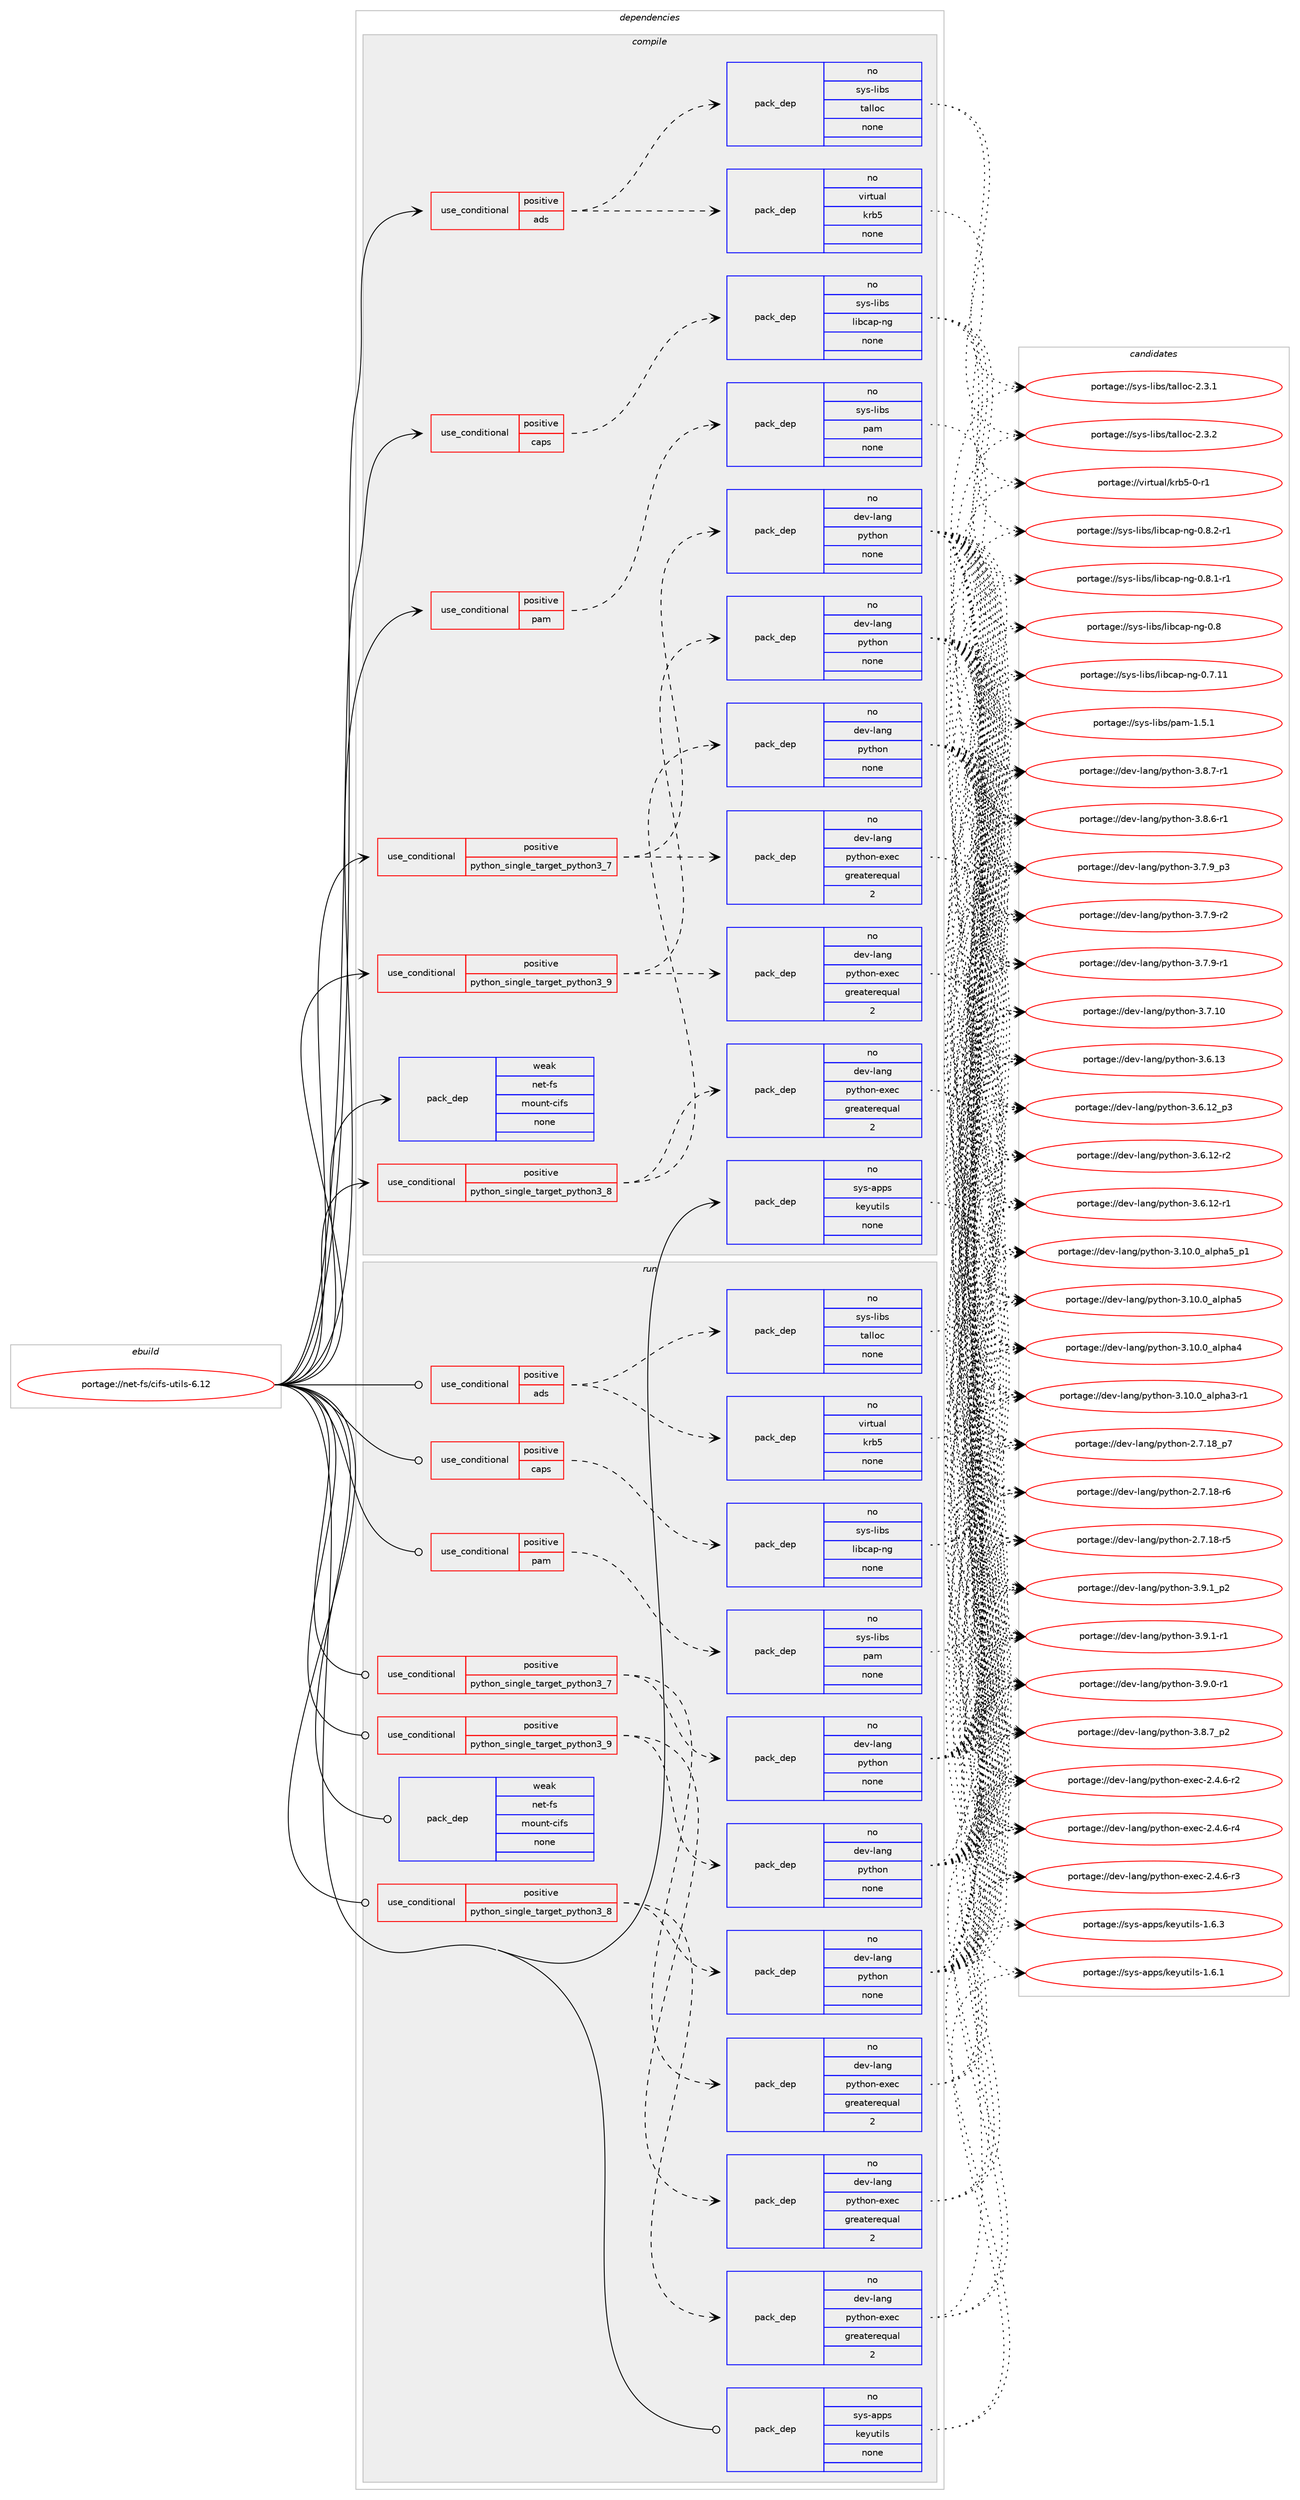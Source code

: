 digraph prolog {

# *************
# Graph options
# *************

newrank=true;
concentrate=true;
compound=true;
graph [rankdir=LR,fontname=Helvetica,fontsize=10,ranksep=1.5];#, ranksep=2.5, nodesep=0.2];
edge  [arrowhead=vee];
node  [fontname=Helvetica,fontsize=10];

# **********
# The ebuild
# **********

subgraph cluster_leftcol {
color=gray;
rank=same;
label=<<i>ebuild</i>>;
id [label="portage://net-fs/cifs-utils-6.12", color=red, width=4, href="../net-fs/cifs-utils-6.12.svg"];
}

# ****************
# The dependencies
# ****************

subgraph cluster_midcol {
color=gray;
label=<<i>dependencies</i>>;
subgraph cluster_compile {
fillcolor="#eeeeee";
style=filled;
label=<<i>compile</i>>;
subgraph cond4432 {
dependency15130 [label=<<TABLE BORDER="0" CELLBORDER="1" CELLSPACING="0" CELLPADDING="4"><TR><TD ROWSPAN="3" CELLPADDING="10">use_conditional</TD></TR><TR><TD>positive</TD></TR><TR><TD>ads</TD></TR></TABLE>>, shape=none, color=red];
subgraph pack10550 {
dependency15131 [label=<<TABLE BORDER="0" CELLBORDER="1" CELLSPACING="0" CELLPADDING="4" WIDTH="220"><TR><TD ROWSPAN="6" CELLPADDING="30">pack_dep</TD></TR><TR><TD WIDTH="110">no</TD></TR><TR><TD>sys-libs</TD></TR><TR><TD>talloc</TD></TR><TR><TD>none</TD></TR><TR><TD></TD></TR></TABLE>>, shape=none, color=blue];
}
dependency15130:e -> dependency15131:w [weight=20,style="dashed",arrowhead="vee"];
subgraph pack10551 {
dependency15132 [label=<<TABLE BORDER="0" CELLBORDER="1" CELLSPACING="0" CELLPADDING="4" WIDTH="220"><TR><TD ROWSPAN="6" CELLPADDING="30">pack_dep</TD></TR><TR><TD WIDTH="110">no</TD></TR><TR><TD>virtual</TD></TR><TR><TD>krb5</TD></TR><TR><TD>none</TD></TR><TR><TD></TD></TR></TABLE>>, shape=none, color=blue];
}
dependency15130:e -> dependency15132:w [weight=20,style="dashed",arrowhead="vee"];
}
id:e -> dependency15130:w [weight=20,style="solid",arrowhead="vee"];
subgraph cond4433 {
dependency15133 [label=<<TABLE BORDER="0" CELLBORDER="1" CELLSPACING="0" CELLPADDING="4"><TR><TD ROWSPAN="3" CELLPADDING="10">use_conditional</TD></TR><TR><TD>positive</TD></TR><TR><TD>caps</TD></TR></TABLE>>, shape=none, color=red];
subgraph pack10552 {
dependency15134 [label=<<TABLE BORDER="0" CELLBORDER="1" CELLSPACING="0" CELLPADDING="4" WIDTH="220"><TR><TD ROWSPAN="6" CELLPADDING="30">pack_dep</TD></TR><TR><TD WIDTH="110">no</TD></TR><TR><TD>sys-libs</TD></TR><TR><TD>libcap-ng</TD></TR><TR><TD>none</TD></TR><TR><TD></TD></TR></TABLE>>, shape=none, color=blue];
}
dependency15133:e -> dependency15134:w [weight=20,style="dashed",arrowhead="vee"];
}
id:e -> dependency15133:w [weight=20,style="solid",arrowhead="vee"];
subgraph cond4434 {
dependency15135 [label=<<TABLE BORDER="0" CELLBORDER="1" CELLSPACING="0" CELLPADDING="4"><TR><TD ROWSPAN="3" CELLPADDING="10">use_conditional</TD></TR><TR><TD>positive</TD></TR><TR><TD>pam</TD></TR></TABLE>>, shape=none, color=red];
subgraph pack10553 {
dependency15136 [label=<<TABLE BORDER="0" CELLBORDER="1" CELLSPACING="0" CELLPADDING="4" WIDTH="220"><TR><TD ROWSPAN="6" CELLPADDING="30">pack_dep</TD></TR><TR><TD WIDTH="110">no</TD></TR><TR><TD>sys-libs</TD></TR><TR><TD>pam</TD></TR><TR><TD>none</TD></TR><TR><TD></TD></TR></TABLE>>, shape=none, color=blue];
}
dependency15135:e -> dependency15136:w [weight=20,style="dashed",arrowhead="vee"];
}
id:e -> dependency15135:w [weight=20,style="solid",arrowhead="vee"];
subgraph cond4435 {
dependency15137 [label=<<TABLE BORDER="0" CELLBORDER="1" CELLSPACING="0" CELLPADDING="4"><TR><TD ROWSPAN="3" CELLPADDING="10">use_conditional</TD></TR><TR><TD>positive</TD></TR><TR><TD>python_single_target_python3_7</TD></TR></TABLE>>, shape=none, color=red];
subgraph pack10554 {
dependency15138 [label=<<TABLE BORDER="0" CELLBORDER="1" CELLSPACING="0" CELLPADDING="4" WIDTH="220"><TR><TD ROWSPAN="6" CELLPADDING="30">pack_dep</TD></TR><TR><TD WIDTH="110">no</TD></TR><TR><TD>dev-lang</TD></TR><TR><TD>python</TD></TR><TR><TD>none</TD></TR><TR><TD></TD></TR></TABLE>>, shape=none, color=blue];
}
dependency15137:e -> dependency15138:w [weight=20,style="dashed",arrowhead="vee"];
subgraph pack10555 {
dependency15139 [label=<<TABLE BORDER="0" CELLBORDER="1" CELLSPACING="0" CELLPADDING="4" WIDTH="220"><TR><TD ROWSPAN="6" CELLPADDING="30">pack_dep</TD></TR><TR><TD WIDTH="110">no</TD></TR><TR><TD>dev-lang</TD></TR><TR><TD>python-exec</TD></TR><TR><TD>greaterequal</TD></TR><TR><TD>2</TD></TR></TABLE>>, shape=none, color=blue];
}
dependency15137:e -> dependency15139:w [weight=20,style="dashed",arrowhead="vee"];
}
id:e -> dependency15137:w [weight=20,style="solid",arrowhead="vee"];
subgraph cond4436 {
dependency15140 [label=<<TABLE BORDER="0" CELLBORDER="1" CELLSPACING="0" CELLPADDING="4"><TR><TD ROWSPAN="3" CELLPADDING="10">use_conditional</TD></TR><TR><TD>positive</TD></TR><TR><TD>python_single_target_python3_8</TD></TR></TABLE>>, shape=none, color=red];
subgraph pack10556 {
dependency15141 [label=<<TABLE BORDER="0" CELLBORDER="1" CELLSPACING="0" CELLPADDING="4" WIDTH="220"><TR><TD ROWSPAN="6" CELLPADDING="30">pack_dep</TD></TR><TR><TD WIDTH="110">no</TD></TR><TR><TD>dev-lang</TD></TR><TR><TD>python</TD></TR><TR><TD>none</TD></TR><TR><TD></TD></TR></TABLE>>, shape=none, color=blue];
}
dependency15140:e -> dependency15141:w [weight=20,style="dashed",arrowhead="vee"];
subgraph pack10557 {
dependency15142 [label=<<TABLE BORDER="0" CELLBORDER="1" CELLSPACING="0" CELLPADDING="4" WIDTH="220"><TR><TD ROWSPAN="6" CELLPADDING="30">pack_dep</TD></TR><TR><TD WIDTH="110">no</TD></TR><TR><TD>dev-lang</TD></TR><TR><TD>python-exec</TD></TR><TR><TD>greaterequal</TD></TR><TR><TD>2</TD></TR></TABLE>>, shape=none, color=blue];
}
dependency15140:e -> dependency15142:w [weight=20,style="dashed",arrowhead="vee"];
}
id:e -> dependency15140:w [weight=20,style="solid",arrowhead="vee"];
subgraph cond4437 {
dependency15143 [label=<<TABLE BORDER="0" CELLBORDER="1" CELLSPACING="0" CELLPADDING="4"><TR><TD ROWSPAN="3" CELLPADDING="10">use_conditional</TD></TR><TR><TD>positive</TD></TR><TR><TD>python_single_target_python3_9</TD></TR></TABLE>>, shape=none, color=red];
subgraph pack10558 {
dependency15144 [label=<<TABLE BORDER="0" CELLBORDER="1" CELLSPACING="0" CELLPADDING="4" WIDTH="220"><TR><TD ROWSPAN="6" CELLPADDING="30">pack_dep</TD></TR><TR><TD WIDTH="110">no</TD></TR><TR><TD>dev-lang</TD></TR><TR><TD>python</TD></TR><TR><TD>none</TD></TR><TR><TD></TD></TR></TABLE>>, shape=none, color=blue];
}
dependency15143:e -> dependency15144:w [weight=20,style="dashed",arrowhead="vee"];
subgraph pack10559 {
dependency15145 [label=<<TABLE BORDER="0" CELLBORDER="1" CELLSPACING="0" CELLPADDING="4" WIDTH="220"><TR><TD ROWSPAN="6" CELLPADDING="30">pack_dep</TD></TR><TR><TD WIDTH="110">no</TD></TR><TR><TD>dev-lang</TD></TR><TR><TD>python-exec</TD></TR><TR><TD>greaterequal</TD></TR><TR><TD>2</TD></TR></TABLE>>, shape=none, color=blue];
}
dependency15143:e -> dependency15145:w [weight=20,style="dashed",arrowhead="vee"];
}
id:e -> dependency15143:w [weight=20,style="solid",arrowhead="vee"];
subgraph pack10560 {
dependency15146 [label=<<TABLE BORDER="0" CELLBORDER="1" CELLSPACING="0" CELLPADDING="4" WIDTH="220"><TR><TD ROWSPAN="6" CELLPADDING="30">pack_dep</TD></TR><TR><TD WIDTH="110">no</TD></TR><TR><TD>sys-apps</TD></TR><TR><TD>keyutils</TD></TR><TR><TD>none</TD></TR><TR><TD></TD></TR></TABLE>>, shape=none, color=blue];
}
id:e -> dependency15146:w [weight=20,style="solid",arrowhead="vee"];
subgraph pack10561 {
dependency15147 [label=<<TABLE BORDER="0" CELLBORDER="1" CELLSPACING="0" CELLPADDING="4" WIDTH="220"><TR><TD ROWSPAN="6" CELLPADDING="30">pack_dep</TD></TR><TR><TD WIDTH="110">weak</TD></TR><TR><TD>net-fs</TD></TR><TR><TD>mount-cifs</TD></TR><TR><TD>none</TD></TR><TR><TD></TD></TR></TABLE>>, shape=none, color=blue];
}
id:e -> dependency15147:w [weight=20,style="solid",arrowhead="vee"];
}
subgraph cluster_compileandrun {
fillcolor="#eeeeee";
style=filled;
label=<<i>compile and run</i>>;
}
subgraph cluster_run {
fillcolor="#eeeeee";
style=filled;
label=<<i>run</i>>;
subgraph cond4438 {
dependency15148 [label=<<TABLE BORDER="0" CELLBORDER="1" CELLSPACING="0" CELLPADDING="4"><TR><TD ROWSPAN="3" CELLPADDING="10">use_conditional</TD></TR><TR><TD>positive</TD></TR><TR><TD>ads</TD></TR></TABLE>>, shape=none, color=red];
subgraph pack10562 {
dependency15149 [label=<<TABLE BORDER="0" CELLBORDER="1" CELLSPACING="0" CELLPADDING="4" WIDTH="220"><TR><TD ROWSPAN="6" CELLPADDING="30">pack_dep</TD></TR><TR><TD WIDTH="110">no</TD></TR><TR><TD>sys-libs</TD></TR><TR><TD>talloc</TD></TR><TR><TD>none</TD></TR><TR><TD></TD></TR></TABLE>>, shape=none, color=blue];
}
dependency15148:e -> dependency15149:w [weight=20,style="dashed",arrowhead="vee"];
subgraph pack10563 {
dependency15150 [label=<<TABLE BORDER="0" CELLBORDER="1" CELLSPACING="0" CELLPADDING="4" WIDTH="220"><TR><TD ROWSPAN="6" CELLPADDING="30">pack_dep</TD></TR><TR><TD WIDTH="110">no</TD></TR><TR><TD>virtual</TD></TR><TR><TD>krb5</TD></TR><TR><TD>none</TD></TR><TR><TD></TD></TR></TABLE>>, shape=none, color=blue];
}
dependency15148:e -> dependency15150:w [weight=20,style="dashed",arrowhead="vee"];
}
id:e -> dependency15148:w [weight=20,style="solid",arrowhead="odot"];
subgraph cond4439 {
dependency15151 [label=<<TABLE BORDER="0" CELLBORDER="1" CELLSPACING="0" CELLPADDING="4"><TR><TD ROWSPAN="3" CELLPADDING="10">use_conditional</TD></TR><TR><TD>positive</TD></TR><TR><TD>caps</TD></TR></TABLE>>, shape=none, color=red];
subgraph pack10564 {
dependency15152 [label=<<TABLE BORDER="0" CELLBORDER="1" CELLSPACING="0" CELLPADDING="4" WIDTH="220"><TR><TD ROWSPAN="6" CELLPADDING="30">pack_dep</TD></TR><TR><TD WIDTH="110">no</TD></TR><TR><TD>sys-libs</TD></TR><TR><TD>libcap-ng</TD></TR><TR><TD>none</TD></TR><TR><TD></TD></TR></TABLE>>, shape=none, color=blue];
}
dependency15151:e -> dependency15152:w [weight=20,style="dashed",arrowhead="vee"];
}
id:e -> dependency15151:w [weight=20,style="solid",arrowhead="odot"];
subgraph cond4440 {
dependency15153 [label=<<TABLE BORDER="0" CELLBORDER="1" CELLSPACING="0" CELLPADDING="4"><TR><TD ROWSPAN="3" CELLPADDING="10">use_conditional</TD></TR><TR><TD>positive</TD></TR><TR><TD>pam</TD></TR></TABLE>>, shape=none, color=red];
subgraph pack10565 {
dependency15154 [label=<<TABLE BORDER="0" CELLBORDER="1" CELLSPACING="0" CELLPADDING="4" WIDTH="220"><TR><TD ROWSPAN="6" CELLPADDING="30">pack_dep</TD></TR><TR><TD WIDTH="110">no</TD></TR><TR><TD>sys-libs</TD></TR><TR><TD>pam</TD></TR><TR><TD>none</TD></TR><TR><TD></TD></TR></TABLE>>, shape=none, color=blue];
}
dependency15153:e -> dependency15154:w [weight=20,style="dashed",arrowhead="vee"];
}
id:e -> dependency15153:w [weight=20,style="solid",arrowhead="odot"];
subgraph cond4441 {
dependency15155 [label=<<TABLE BORDER="0" CELLBORDER="1" CELLSPACING="0" CELLPADDING="4"><TR><TD ROWSPAN="3" CELLPADDING="10">use_conditional</TD></TR><TR><TD>positive</TD></TR><TR><TD>python_single_target_python3_7</TD></TR></TABLE>>, shape=none, color=red];
subgraph pack10566 {
dependency15156 [label=<<TABLE BORDER="0" CELLBORDER="1" CELLSPACING="0" CELLPADDING="4" WIDTH="220"><TR><TD ROWSPAN="6" CELLPADDING="30">pack_dep</TD></TR><TR><TD WIDTH="110">no</TD></TR><TR><TD>dev-lang</TD></TR><TR><TD>python</TD></TR><TR><TD>none</TD></TR><TR><TD></TD></TR></TABLE>>, shape=none, color=blue];
}
dependency15155:e -> dependency15156:w [weight=20,style="dashed",arrowhead="vee"];
subgraph pack10567 {
dependency15157 [label=<<TABLE BORDER="0" CELLBORDER="1" CELLSPACING="0" CELLPADDING="4" WIDTH="220"><TR><TD ROWSPAN="6" CELLPADDING="30">pack_dep</TD></TR><TR><TD WIDTH="110">no</TD></TR><TR><TD>dev-lang</TD></TR><TR><TD>python-exec</TD></TR><TR><TD>greaterequal</TD></TR><TR><TD>2</TD></TR></TABLE>>, shape=none, color=blue];
}
dependency15155:e -> dependency15157:w [weight=20,style="dashed",arrowhead="vee"];
}
id:e -> dependency15155:w [weight=20,style="solid",arrowhead="odot"];
subgraph cond4442 {
dependency15158 [label=<<TABLE BORDER="0" CELLBORDER="1" CELLSPACING="0" CELLPADDING="4"><TR><TD ROWSPAN="3" CELLPADDING="10">use_conditional</TD></TR><TR><TD>positive</TD></TR><TR><TD>python_single_target_python3_8</TD></TR></TABLE>>, shape=none, color=red];
subgraph pack10568 {
dependency15159 [label=<<TABLE BORDER="0" CELLBORDER="1" CELLSPACING="0" CELLPADDING="4" WIDTH="220"><TR><TD ROWSPAN="6" CELLPADDING="30">pack_dep</TD></TR><TR><TD WIDTH="110">no</TD></TR><TR><TD>dev-lang</TD></TR><TR><TD>python</TD></TR><TR><TD>none</TD></TR><TR><TD></TD></TR></TABLE>>, shape=none, color=blue];
}
dependency15158:e -> dependency15159:w [weight=20,style="dashed",arrowhead="vee"];
subgraph pack10569 {
dependency15160 [label=<<TABLE BORDER="0" CELLBORDER="1" CELLSPACING="0" CELLPADDING="4" WIDTH="220"><TR><TD ROWSPAN="6" CELLPADDING="30">pack_dep</TD></TR><TR><TD WIDTH="110">no</TD></TR><TR><TD>dev-lang</TD></TR><TR><TD>python-exec</TD></TR><TR><TD>greaterequal</TD></TR><TR><TD>2</TD></TR></TABLE>>, shape=none, color=blue];
}
dependency15158:e -> dependency15160:w [weight=20,style="dashed",arrowhead="vee"];
}
id:e -> dependency15158:w [weight=20,style="solid",arrowhead="odot"];
subgraph cond4443 {
dependency15161 [label=<<TABLE BORDER="0" CELLBORDER="1" CELLSPACING="0" CELLPADDING="4"><TR><TD ROWSPAN="3" CELLPADDING="10">use_conditional</TD></TR><TR><TD>positive</TD></TR><TR><TD>python_single_target_python3_9</TD></TR></TABLE>>, shape=none, color=red];
subgraph pack10570 {
dependency15162 [label=<<TABLE BORDER="0" CELLBORDER="1" CELLSPACING="0" CELLPADDING="4" WIDTH="220"><TR><TD ROWSPAN="6" CELLPADDING="30">pack_dep</TD></TR><TR><TD WIDTH="110">no</TD></TR><TR><TD>dev-lang</TD></TR><TR><TD>python</TD></TR><TR><TD>none</TD></TR><TR><TD></TD></TR></TABLE>>, shape=none, color=blue];
}
dependency15161:e -> dependency15162:w [weight=20,style="dashed",arrowhead="vee"];
subgraph pack10571 {
dependency15163 [label=<<TABLE BORDER="0" CELLBORDER="1" CELLSPACING="0" CELLPADDING="4" WIDTH="220"><TR><TD ROWSPAN="6" CELLPADDING="30">pack_dep</TD></TR><TR><TD WIDTH="110">no</TD></TR><TR><TD>dev-lang</TD></TR><TR><TD>python-exec</TD></TR><TR><TD>greaterequal</TD></TR><TR><TD>2</TD></TR></TABLE>>, shape=none, color=blue];
}
dependency15161:e -> dependency15163:w [weight=20,style="dashed",arrowhead="vee"];
}
id:e -> dependency15161:w [weight=20,style="solid",arrowhead="odot"];
subgraph pack10572 {
dependency15164 [label=<<TABLE BORDER="0" CELLBORDER="1" CELLSPACING="0" CELLPADDING="4" WIDTH="220"><TR><TD ROWSPAN="6" CELLPADDING="30">pack_dep</TD></TR><TR><TD WIDTH="110">no</TD></TR><TR><TD>sys-apps</TD></TR><TR><TD>keyutils</TD></TR><TR><TD>none</TD></TR><TR><TD></TD></TR></TABLE>>, shape=none, color=blue];
}
id:e -> dependency15164:w [weight=20,style="solid",arrowhead="odot"];
subgraph pack10573 {
dependency15165 [label=<<TABLE BORDER="0" CELLBORDER="1" CELLSPACING="0" CELLPADDING="4" WIDTH="220"><TR><TD ROWSPAN="6" CELLPADDING="30">pack_dep</TD></TR><TR><TD WIDTH="110">weak</TD></TR><TR><TD>net-fs</TD></TR><TR><TD>mount-cifs</TD></TR><TR><TD>none</TD></TR><TR><TD></TD></TR></TABLE>>, shape=none, color=blue];
}
id:e -> dependency15165:w [weight=20,style="solid",arrowhead="odot"];
}
}

# **************
# The candidates
# **************

subgraph cluster_choices {
rank=same;
color=gray;
label=<<i>candidates</i>>;

subgraph choice10550 {
color=black;
nodesep=1;
choice1151211154510810598115471169710810811199455046514650 [label="portage://sys-libs/talloc-2.3.2", color=red, width=4,href="../sys-libs/talloc-2.3.2.svg"];
choice1151211154510810598115471169710810811199455046514649 [label="portage://sys-libs/talloc-2.3.1", color=red, width=4,href="../sys-libs/talloc-2.3.1.svg"];
dependency15131:e -> choice1151211154510810598115471169710810811199455046514650:w [style=dotted,weight="100"];
dependency15131:e -> choice1151211154510810598115471169710810811199455046514649:w [style=dotted,weight="100"];
}
subgraph choice10551 {
color=black;
nodesep=1;
choice1181051141161179710847107114985345484511449 [label="portage://virtual/krb5-0-r1", color=red, width=4,href="../virtual/krb5-0-r1.svg"];
dependency15132:e -> choice1181051141161179710847107114985345484511449:w [style=dotted,weight="100"];
}
subgraph choice10552 {
color=black;
nodesep=1;
choice115121115451081059811547108105989997112451101034548465646504511449 [label="portage://sys-libs/libcap-ng-0.8.2-r1", color=red, width=4,href="../sys-libs/libcap-ng-0.8.2-r1.svg"];
choice115121115451081059811547108105989997112451101034548465646494511449 [label="portage://sys-libs/libcap-ng-0.8.1-r1", color=red, width=4,href="../sys-libs/libcap-ng-0.8.1-r1.svg"];
choice1151211154510810598115471081059899971124511010345484656 [label="portage://sys-libs/libcap-ng-0.8", color=red, width=4,href="../sys-libs/libcap-ng-0.8.svg"];
choice1151211154510810598115471081059899971124511010345484655464949 [label="portage://sys-libs/libcap-ng-0.7.11", color=red, width=4,href="../sys-libs/libcap-ng-0.7.11.svg"];
dependency15134:e -> choice115121115451081059811547108105989997112451101034548465646504511449:w [style=dotted,weight="100"];
dependency15134:e -> choice115121115451081059811547108105989997112451101034548465646494511449:w [style=dotted,weight="100"];
dependency15134:e -> choice1151211154510810598115471081059899971124511010345484656:w [style=dotted,weight="100"];
dependency15134:e -> choice1151211154510810598115471081059899971124511010345484655464949:w [style=dotted,weight="100"];
}
subgraph choice10553 {
color=black;
nodesep=1;
choice11512111545108105981154711297109454946534649 [label="portage://sys-libs/pam-1.5.1", color=red, width=4,href="../sys-libs/pam-1.5.1.svg"];
dependency15136:e -> choice11512111545108105981154711297109454946534649:w [style=dotted,weight="100"];
}
subgraph choice10554 {
color=black;
nodesep=1;
choice1001011184510897110103471121211161041111104551465746499511250 [label="portage://dev-lang/python-3.9.1_p2", color=red, width=4,href="../dev-lang/python-3.9.1_p2.svg"];
choice1001011184510897110103471121211161041111104551465746494511449 [label="portage://dev-lang/python-3.9.1-r1", color=red, width=4,href="../dev-lang/python-3.9.1-r1.svg"];
choice1001011184510897110103471121211161041111104551465746484511449 [label="portage://dev-lang/python-3.9.0-r1", color=red, width=4,href="../dev-lang/python-3.9.0-r1.svg"];
choice1001011184510897110103471121211161041111104551465646559511250 [label="portage://dev-lang/python-3.8.7_p2", color=red, width=4,href="../dev-lang/python-3.8.7_p2.svg"];
choice1001011184510897110103471121211161041111104551465646554511449 [label="portage://dev-lang/python-3.8.7-r1", color=red, width=4,href="../dev-lang/python-3.8.7-r1.svg"];
choice1001011184510897110103471121211161041111104551465646544511449 [label="portage://dev-lang/python-3.8.6-r1", color=red, width=4,href="../dev-lang/python-3.8.6-r1.svg"];
choice1001011184510897110103471121211161041111104551465546579511251 [label="portage://dev-lang/python-3.7.9_p3", color=red, width=4,href="../dev-lang/python-3.7.9_p3.svg"];
choice1001011184510897110103471121211161041111104551465546574511450 [label="portage://dev-lang/python-3.7.9-r2", color=red, width=4,href="../dev-lang/python-3.7.9-r2.svg"];
choice1001011184510897110103471121211161041111104551465546574511449 [label="portage://dev-lang/python-3.7.9-r1", color=red, width=4,href="../dev-lang/python-3.7.9-r1.svg"];
choice10010111845108971101034711212111610411111045514655464948 [label="portage://dev-lang/python-3.7.10", color=red, width=4,href="../dev-lang/python-3.7.10.svg"];
choice10010111845108971101034711212111610411111045514654464951 [label="portage://dev-lang/python-3.6.13", color=red, width=4,href="../dev-lang/python-3.6.13.svg"];
choice100101118451089711010347112121116104111110455146544649509511251 [label="portage://dev-lang/python-3.6.12_p3", color=red, width=4,href="../dev-lang/python-3.6.12_p3.svg"];
choice100101118451089711010347112121116104111110455146544649504511450 [label="portage://dev-lang/python-3.6.12-r2", color=red, width=4,href="../dev-lang/python-3.6.12-r2.svg"];
choice100101118451089711010347112121116104111110455146544649504511449 [label="portage://dev-lang/python-3.6.12-r1", color=red, width=4,href="../dev-lang/python-3.6.12-r1.svg"];
choice10010111845108971101034711212111610411111045514649484648959710811210497539511249 [label="portage://dev-lang/python-3.10.0_alpha5_p1", color=red, width=4,href="../dev-lang/python-3.10.0_alpha5_p1.svg"];
choice1001011184510897110103471121211161041111104551464948464895971081121049753 [label="portage://dev-lang/python-3.10.0_alpha5", color=red, width=4,href="../dev-lang/python-3.10.0_alpha5.svg"];
choice1001011184510897110103471121211161041111104551464948464895971081121049752 [label="portage://dev-lang/python-3.10.0_alpha4", color=red, width=4,href="../dev-lang/python-3.10.0_alpha4.svg"];
choice10010111845108971101034711212111610411111045514649484648959710811210497514511449 [label="portage://dev-lang/python-3.10.0_alpha3-r1", color=red, width=4,href="../dev-lang/python-3.10.0_alpha3-r1.svg"];
choice100101118451089711010347112121116104111110455046554649569511255 [label="portage://dev-lang/python-2.7.18_p7", color=red, width=4,href="../dev-lang/python-2.7.18_p7.svg"];
choice100101118451089711010347112121116104111110455046554649564511454 [label="portage://dev-lang/python-2.7.18-r6", color=red, width=4,href="../dev-lang/python-2.7.18-r6.svg"];
choice100101118451089711010347112121116104111110455046554649564511453 [label="portage://dev-lang/python-2.7.18-r5", color=red, width=4,href="../dev-lang/python-2.7.18-r5.svg"];
dependency15138:e -> choice1001011184510897110103471121211161041111104551465746499511250:w [style=dotted,weight="100"];
dependency15138:e -> choice1001011184510897110103471121211161041111104551465746494511449:w [style=dotted,weight="100"];
dependency15138:e -> choice1001011184510897110103471121211161041111104551465746484511449:w [style=dotted,weight="100"];
dependency15138:e -> choice1001011184510897110103471121211161041111104551465646559511250:w [style=dotted,weight="100"];
dependency15138:e -> choice1001011184510897110103471121211161041111104551465646554511449:w [style=dotted,weight="100"];
dependency15138:e -> choice1001011184510897110103471121211161041111104551465646544511449:w [style=dotted,weight="100"];
dependency15138:e -> choice1001011184510897110103471121211161041111104551465546579511251:w [style=dotted,weight="100"];
dependency15138:e -> choice1001011184510897110103471121211161041111104551465546574511450:w [style=dotted,weight="100"];
dependency15138:e -> choice1001011184510897110103471121211161041111104551465546574511449:w [style=dotted,weight="100"];
dependency15138:e -> choice10010111845108971101034711212111610411111045514655464948:w [style=dotted,weight="100"];
dependency15138:e -> choice10010111845108971101034711212111610411111045514654464951:w [style=dotted,weight="100"];
dependency15138:e -> choice100101118451089711010347112121116104111110455146544649509511251:w [style=dotted,weight="100"];
dependency15138:e -> choice100101118451089711010347112121116104111110455146544649504511450:w [style=dotted,weight="100"];
dependency15138:e -> choice100101118451089711010347112121116104111110455146544649504511449:w [style=dotted,weight="100"];
dependency15138:e -> choice10010111845108971101034711212111610411111045514649484648959710811210497539511249:w [style=dotted,weight="100"];
dependency15138:e -> choice1001011184510897110103471121211161041111104551464948464895971081121049753:w [style=dotted,weight="100"];
dependency15138:e -> choice1001011184510897110103471121211161041111104551464948464895971081121049752:w [style=dotted,weight="100"];
dependency15138:e -> choice10010111845108971101034711212111610411111045514649484648959710811210497514511449:w [style=dotted,weight="100"];
dependency15138:e -> choice100101118451089711010347112121116104111110455046554649569511255:w [style=dotted,weight="100"];
dependency15138:e -> choice100101118451089711010347112121116104111110455046554649564511454:w [style=dotted,weight="100"];
dependency15138:e -> choice100101118451089711010347112121116104111110455046554649564511453:w [style=dotted,weight="100"];
}
subgraph choice10555 {
color=black;
nodesep=1;
choice10010111845108971101034711212111610411111045101120101994550465246544511452 [label="portage://dev-lang/python-exec-2.4.6-r4", color=red, width=4,href="../dev-lang/python-exec-2.4.6-r4.svg"];
choice10010111845108971101034711212111610411111045101120101994550465246544511451 [label="portage://dev-lang/python-exec-2.4.6-r3", color=red, width=4,href="../dev-lang/python-exec-2.4.6-r3.svg"];
choice10010111845108971101034711212111610411111045101120101994550465246544511450 [label="portage://dev-lang/python-exec-2.4.6-r2", color=red, width=4,href="../dev-lang/python-exec-2.4.6-r2.svg"];
dependency15139:e -> choice10010111845108971101034711212111610411111045101120101994550465246544511452:w [style=dotted,weight="100"];
dependency15139:e -> choice10010111845108971101034711212111610411111045101120101994550465246544511451:w [style=dotted,weight="100"];
dependency15139:e -> choice10010111845108971101034711212111610411111045101120101994550465246544511450:w [style=dotted,weight="100"];
}
subgraph choice10556 {
color=black;
nodesep=1;
choice1001011184510897110103471121211161041111104551465746499511250 [label="portage://dev-lang/python-3.9.1_p2", color=red, width=4,href="../dev-lang/python-3.9.1_p2.svg"];
choice1001011184510897110103471121211161041111104551465746494511449 [label="portage://dev-lang/python-3.9.1-r1", color=red, width=4,href="../dev-lang/python-3.9.1-r1.svg"];
choice1001011184510897110103471121211161041111104551465746484511449 [label="portage://dev-lang/python-3.9.0-r1", color=red, width=4,href="../dev-lang/python-3.9.0-r1.svg"];
choice1001011184510897110103471121211161041111104551465646559511250 [label="portage://dev-lang/python-3.8.7_p2", color=red, width=4,href="../dev-lang/python-3.8.7_p2.svg"];
choice1001011184510897110103471121211161041111104551465646554511449 [label="portage://dev-lang/python-3.8.7-r1", color=red, width=4,href="../dev-lang/python-3.8.7-r1.svg"];
choice1001011184510897110103471121211161041111104551465646544511449 [label="portage://dev-lang/python-3.8.6-r1", color=red, width=4,href="../dev-lang/python-3.8.6-r1.svg"];
choice1001011184510897110103471121211161041111104551465546579511251 [label="portage://dev-lang/python-3.7.9_p3", color=red, width=4,href="../dev-lang/python-3.7.9_p3.svg"];
choice1001011184510897110103471121211161041111104551465546574511450 [label="portage://dev-lang/python-3.7.9-r2", color=red, width=4,href="../dev-lang/python-3.7.9-r2.svg"];
choice1001011184510897110103471121211161041111104551465546574511449 [label="portage://dev-lang/python-3.7.9-r1", color=red, width=4,href="../dev-lang/python-3.7.9-r1.svg"];
choice10010111845108971101034711212111610411111045514655464948 [label="portage://dev-lang/python-3.7.10", color=red, width=4,href="../dev-lang/python-3.7.10.svg"];
choice10010111845108971101034711212111610411111045514654464951 [label="portage://dev-lang/python-3.6.13", color=red, width=4,href="../dev-lang/python-3.6.13.svg"];
choice100101118451089711010347112121116104111110455146544649509511251 [label="portage://dev-lang/python-3.6.12_p3", color=red, width=4,href="../dev-lang/python-3.6.12_p3.svg"];
choice100101118451089711010347112121116104111110455146544649504511450 [label="portage://dev-lang/python-3.6.12-r2", color=red, width=4,href="../dev-lang/python-3.6.12-r2.svg"];
choice100101118451089711010347112121116104111110455146544649504511449 [label="portage://dev-lang/python-3.6.12-r1", color=red, width=4,href="../dev-lang/python-3.6.12-r1.svg"];
choice10010111845108971101034711212111610411111045514649484648959710811210497539511249 [label="portage://dev-lang/python-3.10.0_alpha5_p1", color=red, width=4,href="../dev-lang/python-3.10.0_alpha5_p1.svg"];
choice1001011184510897110103471121211161041111104551464948464895971081121049753 [label="portage://dev-lang/python-3.10.0_alpha5", color=red, width=4,href="../dev-lang/python-3.10.0_alpha5.svg"];
choice1001011184510897110103471121211161041111104551464948464895971081121049752 [label="portage://dev-lang/python-3.10.0_alpha4", color=red, width=4,href="../dev-lang/python-3.10.0_alpha4.svg"];
choice10010111845108971101034711212111610411111045514649484648959710811210497514511449 [label="portage://dev-lang/python-3.10.0_alpha3-r1", color=red, width=4,href="../dev-lang/python-3.10.0_alpha3-r1.svg"];
choice100101118451089711010347112121116104111110455046554649569511255 [label="portage://dev-lang/python-2.7.18_p7", color=red, width=4,href="../dev-lang/python-2.7.18_p7.svg"];
choice100101118451089711010347112121116104111110455046554649564511454 [label="portage://dev-lang/python-2.7.18-r6", color=red, width=4,href="../dev-lang/python-2.7.18-r6.svg"];
choice100101118451089711010347112121116104111110455046554649564511453 [label="portage://dev-lang/python-2.7.18-r5", color=red, width=4,href="../dev-lang/python-2.7.18-r5.svg"];
dependency15141:e -> choice1001011184510897110103471121211161041111104551465746499511250:w [style=dotted,weight="100"];
dependency15141:e -> choice1001011184510897110103471121211161041111104551465746494511449:w [style=dotted,weight="100"];
dependency15141:e -> choice1001011184510897110103471121211161041111104551465746484511449:w [style=dotted,weight="100"];
dependency15141:e -> choice1001011184510897110103471121211161041111104551465646559511250:w [style=dotted,weight="100"];
dependency15141:e -> choice1001011184510897110103471121211161041111104551465646554511449:w [style=dotted,weight="100"];
dependency15141:e -> choice1001011184510897110103471121211161041111104551465646544511449:w [style=dotted,weight="100"];
dependency15141:e -> choice1001011184510897110103471121211161041111104551465546579511251:w [style=dotted,weight="100"];
dependency15141:e -> choice1001011184510897110103471121211161041111104551465546574511450:w [style=dotted,weight="100"];
dependency15141:e -> choice1001011184510897110103471121211161041111104551465546574511449:w [style=dotted,weight="100"];
dependency15141:e -> choice10010111845108971101034711212111610411111045514655464948:w [style=dotted,weight="100"];
dependency15141:e -> choice10010111845108971101034711212111610411111045514654464951:w [style=dotted,weight="100"];
dependency15141:e -> choice100101118451089711010347112121116104111110455146544649509511251:w [style=dotted,weight="100"];
dependency15141:e -> choice100101118451089711010347112121116104111110455146544649504511450:w [style=dotted,weight="100"];
dependency15141:e -> choice100101118451089711010347112121116104111110455146544649504511449:w [style=dotted,weight="100"];
dependency15141:e -> choice10010111845108971101034711212111610411111045514649484648959710811210497539511249:w [style=dotted,weight="100"];
dependency15141:e -> choice1001011184510897110103471121211161041111104551464948464895971081121049753:w [style=dotted,weight="100"];
dependency15141:e -> choice1001011184510897110103471121211161041111104551464948464895971081121049752:w [style=dotted,weight="100"];
dependency15141:e -> choice10010111845108971101034711212111610411111045514649484648959710811210497514511449:w [style=dotted,weight="100"];
dependency15141:e -> choice100101118451089711010347112121116104111110455046554649569511255:w [style=dotted,weight="100"];
dependency15141:e -> choice100101118451089711010347112121116104111110455046554649564511454:w [style=dotted,weight="100"];
dependency15141:e -> choice100101118451089711010347112121116104111110455046554649564511453:w [style=dotted,weight="100"];
}
subgraph choice10557 {
color=black;
nodesep=1;
choice10010111845108971101034711212111610411111045101120101994550465246544511452 [label="portage://dev-lang/python-exec-2.4.6-r4", color=red, width=4,href="../dev-lang/python-exec-2.4.6-r4.svg"];
choice10010111845108971101034711212111610411111045101120101994550465246544511451 [label="portage://dev-lang/python-exec-2.4.6-r3", color=red, width=4,href="../dev-lang/python-exec-2.4.6-r3.svg"];
choice10010111845108971101034711212111610411111045101120101994550465246544511450 [label="portage://dev-lang/python-exec-2.4.6-r2", color=red, width=4,href="../dev-lang/python-exec-2.4.6-r2.svg"];
dependency15142:e -> choice10010111845108971101034711212111610411111045101120101994550465246544511452:w [style=dotted,weight="100"];
dependency15142:e -> choice10010111845108971101034711212111610411111045101120101994550465246544511451:w [style=dotted,weight="100"];
dependency15142:e -> choice10010111845108971101034711212111610411111045101120101994550465246544511450:w [style=dotted,weight="100"];
}
subgraph choice10558 {
color=black;
nodesep=1;
choice1001011184510897110103471121211161041111104551465746499511250 [label="portage://dev-lang/python-3.9.1_p2", color=red, width=4,href="../dev-lang/python-3.9.1_p2.svg"];
choice1001011184510897110103471121211161041111104551465746494511449 [label="portage://dev-lang/python-3.9.1-r1", color=red, width=4,href="../dev-lang/python-3.9.1-r1.svg"];
choice1001011184510897110103471121211161041111104551465746484511449 [label="portage://dev-lang/python-3.9.0-r1", color=red, width=4,href="../dev-lang/python-3.9.0-r1.svg"];
choice1001011184510897110103471121211161041111104551465646559511250 [label="portage://dev-lang/python-3.8.7_p2", color=red, width=4,href="../dev-lang/python-3.8.7_p2.svg"];
choice1001011184510897110103471121211161041111104551465646554511449 [label="portage://dev-lang/python-3.8.7-r1", color=red, width=4,href="../dev-lang/python-3.8.7-r1.svg"];
choice1001011184510897110103471121211161041111104551465646544511449 [label="portage://dev-lang/python-3.8.6-r1", color=red, width=4,href="../dev-lang/python-3.8.6-r1.svg"];
choice1001011184510897110103471121211161041111104551465546579511251 [label="portage://dev-lang/python-3.7.9_p3", color=red, width=4,href="../dev-lang/python-3.7.9_p3.svg"];
choice1001011184510897110103471121211161041111104551465546574511450 [label="portage://dev-lang/python-3.7.9-r2", color=red, width=4,href="../dev-lang/python-3.7.9-r2.svg"];
choice1001011184510897110103471121211161041111104551465546574511449 [label="portage://dev-lang/python-3.7.9-r1", color=red, width=4,href="../dev-lang/python-3.7.9-r1.svg"];
choice10010111845108971101034711212111610411111045514655464948 [label="portage://dev-lang/python-3.7.10", color=red, width=4,href="../dev-lang/python-3.7.10.svg"];
choice10010111845108971101034711212111610411111045514654464951 [label="portage://dev-lang/python-3.6.13", color=red, width=4,href="../dev-lang/python-3.6.13.svg"];
choice100101118451089711010347112121116104111110455146544649509511251 [label="portage://dev-lang/python-3.6.12_p3", color=red, width=4,href="../dev-lang/python-3.6.12_p3.svg"];
choice100101118451089711010347112121116104111110455146544649504511450 [label="portage://dev-lang/python-3.6.12-r2", color=red, width=4,href="../dev-lang/python-3.6.12-r2.svg"];
choice100101118451089711010347112121116104111110455146544649504511449 [label="portage://dev-lang/python-3.6.12-r1", color=red, width=4,href="../dev-lang/python-3.6.12-r1.svg"];
choice10010111845108971101034711212111610411111045514649484648959710811210497539511249 [label="portage://dev-lang/python-3.10.0_alpha5_p1", color=red, width=4,href="../dev-lang/python-3.10.0_alpha5_p1.svg"];
choice1001011184510897110103471121211161041111104551464948464895971081121049753 [label="portage://dev-lang/python-3.10.0_alpha5", color=red, width=4,href="../dev-lang/python-3.10.0_alpha5.svg"];
choice1001011184510897110103471121211161041111104551464948464895971081121049752 [label="portage://dev-lang/python-3.10.0_alpha4", color=red, width=4,href="../dev-lang/python-3.10.0_alpha4.svg"];
choice10010111845108971101034711212111610411111045514649484648959710811210497514511449 [label="portage://dev-lang/python-3.10.0_alpha3-r1", color=red, width=4,href="../dev-lang/python-3.10.0_alpha3-r1.svg"];
choice100101118451089711010347112121116104111110455046554649569511255 [label="portage://dev-lang/python-2.7.18_p7", color=red, width=4,href="../dev-lang/python-2.7.18_p7.svg"];
choice100101118451089711010347112121116104111110455046554649564511454 [label="portage://dev-lang/python-2.7.18-r6", color=red, width=4,href="../dev-lang/python-2.7.18-r6.svg"];
choice100101118451089711010347112121116104111110455046554649564511453 [label="portage://dev-lang/python-2.7.18-r5", color=red, width=4,href="../dev-lang/python-2.7.18-r5.svg"];
dependency15144:e -> choice1001011184510897110103471121211161041111104551465746499511250:w [style=dotted,weight="100"];
dependency15144:e -> choice1001011184510897110103471121211161041111104551465746494511449:w [style=dotted,weight="100"];
dependency15144:e -> choice1001011184510897110103471121211161041111104551465746484511449:w [style=dotted,weight="100"];
dependency15144:e -> choice1001011184510897110103471121211161041111104551465646559511250:w [style=dotted,weight="100"];
dependency15144:e -> choice1001011184510897110103471121211161041111104551465646554511449:w [style=dotted,weight="100"];
dependency15144:e -> choice1001011184510897110103471121211161041111104551465646544511449:w [style=dotted,weight="100"];
dependency15144:e -> choice1001011184510897110103471121211161041111104551465546579511251:w [style=dotted,weight="100"];
dependency15144:e -> choice1001011184510897110103471121211161041111104551465546574511450:w [style=dotted,weight="100"];
dependency15144:e -> choice1001011184510897110103471121211161041111104551465546574511449:w [style=dotted,weight="100"];
dependency15144:e -> choice10010111845108971101034711212111610411111045514655464948:w [style=dotted,weight="100"];
dependency15144:e -> choice10010111845108971101034711212111610411111045514654464951:w [style=dotted,weight="100"];
dependency15144:e -> choice100101118451089711010347112121116104111110455146544649509511251:w [style=dotted,weight="100"];
dependency15144:e -> choice100101118451089711010347112121116104111110455146544649504511450:w [style=dotted,weight="100"];
dependency15144:e -> choice100101118451089711010347112121116104111110455146544649504511449:w [style=dotted,weight="100"];
dependency15144:e -> choice10010111845108971101034711212111610411111045514649484648959710811210497539511249:w [style=dotted,weight="100"];
dependency15144:e -> choice1001011184510897110103471121211161041111104551464948464895971081121049753:w [style=dotted,weight="100"];
dependency15144:e -> choice1001011184510897110103471121211161041111104551464948464895971081121049752:w [style=dotted,weight="100"];
dependency15144:e -> choice10010111845108971101034711212111610411111045514649484648959710811210497514511449:w [style=dotted,weight="100"];
dependency15144:e -> choice100101118451089711010347112121116104111110455046554649569511255:w [style=dotted,weight="100"];
dependency15144:e -> choice100101118451089711010347112121116104111110455046554649564511454:w [style=dotted,weight="100"];
dependency15144:e -> choice100101118451089711010347112121116104111110455046554649564511453:w [style=dotted,weight="100"];
}
subgraph choice10559 {
color=black;
nodesep=1;
choice10010111845108971101034711212111610411111045101120101994550465246544511452 [label="portage://dev-lang/python-exec-2.4.6-r4", color=red, width=4,href="../dev-lang/python-exec-2.4.6-r4.svg"];
choice10010111845108971101034711212111610411111045101120101994550465246544511451 [label="portage://dev-lang/python-exec-2.4.6-r3", color=red, width=4,href="../dev-lang/python-exec-2.4.6-r3.svg"];
choice10010111845108971101034711212111610411111045101120101994550465246544511450 [label="portage://dev-lang/python-exec-2.4.6-r2", color=red, width=4,href="../dev-lang/python-exec-2.4.6-r2.svg"];
dependency15145:e -> choice10010111845108971101034711212111610411111045101120101994550465246544511452:w [style=dotted,weight="100"];
dependency15145:e -> choice10010111845108971101034711212111610411111045101120101994550465246544511451:w [style=dotted,weight="100"];
dependency15145:e -> choice10010111845108971101034711212111610411111045101120101994550465246544511450:w [style=dotted,weight="100"];
}
subgraph choice10560 {
color=black;
nodesep=1;
choice115121115459711211211547107101121117116105108115454946544651 [label="portage://sys-apps/keyutils-1.6.3", color=red, width=4,href="../sys-apps/keyutils-1.6.3.svg"];
choice115121115459711211211547107101121117116105108115454946544649 [label="portage://sys-apps/keyutils-1.6.1", color=red, width=4,href="../sys-apps/keyutils-1.6.1.svg"];
dependency15146:e -> choice115121115459711211211547107101121117116105108115454946544651:w [style=dotted,weight="100"];
dependency15146:e -> choice115121115459711211211547107101121117116105108115454946544649:w [style=dotted,weight="100"];
}
subgraph choice10561 {
color=black;
nodesep=1;
}
subgraph choice10562 {
color=black;
nodesep=1;
choice1151211154510810598115471169710810811199455046514650 [label="portage://sys-libs/talloc-2.3.2", color=red, width=4,href="../sys-libs/talloc-2.3.2.svg"];
choice1151211154510810598115471169710810811199455046514649 [label="portage://sys-libs/talloc-2.3.1", color=red, width=4,href="../sys-libs/talloc-2.3.1.svg"];
dependency15149:e -> choice1151211154510810598115471169710810811199455046514650:w [style=dotted,weight="100"];
dependency15149:e -> choice1151211154510810598115471169710810811199455046514649:w [style=dotted,weight="100"];
}
subgraph choice10563 {
color=black;
nodesep=1;
choice1181051141161179710847107114985345484511449 [label="portage://virtual/krb5-0-r1", color=red, width=4,href="../virtual/krb5-0-r1.svg"];
dependency15150:e -> choice1181051141161179710847107114985345484511449:w [style=dotted,weight="100"];
}
subgraph choice10564 {
color=black;
nodesep=1;
choice115121115451081059811547108105989997112451101034548465646504511449 [label="portage://sys-libs/libcap-ng-0.8.2-r1", color=red, width=4,href="../sys-libs/libcap-ng-0.8.2-r1.svg"];
choice115121115451081059811547108105989997112451101034548465646494511449 [label="portage://sys-libs/libcap-ng-0.8.1-r1", color=red, width=4,href="../sys-libs/libcap-ng-0.8.1-r1.svg"];
choice1151211154510810598115471081059899971124511010345484656 [label="portage://sys-libs/libcap-ng-0.8", color=red, width=4,href="../sys-libs/libcap-ng-0.8.svg"];
choice1151211154510810598115471081059899971124511010345484655464949 [label="portage://sys-libs/libcap-ng-0.7.11", color=red, width=4,href="../sys-libs/libcap-ng-0.7.11.svg"];
dependency15152:e -> choice115121115451081059811547108105989997112451101034548465646504511449:w [style=dotted,weight="100"];
dependency15152:e -> choice115121115451081059811547108105989997112451101034548465646494511449:w [style=dotted,weight="100"];
dependency15152:e -> choice1151211154510810598115471081059899971124511010345484656:w [style=dotted,weight="100"];
dependency15152:e -> choice1151211154510810598115471081059899971124511010345484655464949:w [style=dotted,weight="100"];
}
subgraph choice10565 {
color=black;
nodesep=1;
choice11512111545108105981154711297109454946534649 [label="portage://sys-libs/pam-1.5.1", color=red, width=4,href="../sys-libs/pam-1.5.1.svg"];
dependency15154:e -> choice11512111545108105981154711297109454946534649:w [style=dotted,weight="100"];
}
subgraph choice10566 {
color=black;
nodesep=1;
choice1001011184510897110103471121211161041111104551465746499511250 [label="portage://dev-lang/python-3.9.1_p2", color=red, width=4,href="../dev-lang/python-3.9.1_p2.svg"];
choice1001011184510897110103471121211161041111104551465746494511449 [label="portage://dev-lang/python-3.9.1-r1", color=red, width=4,href="../dev-lang/python-3.9.1-r1.svg"];
choice1001011184510897110103471121211161041111104551465746484511449 [label="portage://dev-lang/python-3.9.0-r1", color=red, width=4,href="../dev-lang/python-3.9.0-r1.svg"];
choice1001011184510897110103471121211161041111104551465646559511250 [label="portage://dev-lang/python-3.8.7_p2", color=red, width=4,href="../dev-lang/python-3.8.7_p2.svg"];
choice1001011184510897110103471121211161041111104551465646554511449 [label="portage://dev-lang/python-3.8.7-r1", color=red, width=4,href="../dev-lang/python-3.8.7-r1.svg"];
choice1001011184510897110103471121211161041111104551465646544511449 [label="portage://dev-lang/python-3.8.6-r1", color=red, width=4,href="../dev-lang/python-3.8.6-r1.svg"];
choice1001011184510897110103471121211161041111104551465546579511251 [label="portage://dev-lang/python-3.7.9_p3", color=red, width=4,href="../dev-lang/python-3.7.9_p3.svg"];
choice1001011184510897110103471121211161041111104551465546574511450 [label="portage://dev-lang/python-3.7.9-r2", color=red, width=4,href="../dev-lang/python-3.7.9-r2.svg"];
choice1001011184510897110103471121211161041111104551465546574511449 [label="portage://dev-lang/python-3.7.9-r1", color=red, width=4,href="../dev-lang/python-3.7.9-r1.svg"];
choice10010111845108971101034711212111610411111045514655464948 [label="portage://dev-lang/python-3.7.10", color=red, width=4,href="../dev-lang/python-3.7.10.svg"];
choice10010111845108971101034711212111610411111045514654464951 [label="portage://dev-lang/python-3.6.13", color=red, width=4,href="../dev-lang/python-3.6.13.svg"];
choice100101118451089711010347112121116104111110455146544649509511251 [label="portage://dev-lang/python-3.6.12_p3", color=red, width=4,href="../dev-lang/python-3.6.12_p3.svg"];
choice100101118451089711010347112121116104111110455146544649504511450 [label="portage://dev-lang/python-3.6.12-r2", color=red, width=4,href="../dev-lang/python-3.6.12-r2.svg"];
choice100101118451089711010347112121116104111110455146544649504511449 [label="portage://dev-lang/python-3.6.12-r1", color=red, width=4,href="../dev-lang/python-3.6.12-r1.svg"];
choice10010111845108971101034711212111610411111045514649484648959710811210497539511249 [label="portage://dev-lang/python-3.10.0_alpha5_p1", color=red, width=4,href="../dev-lang/python-3.10.0_alpha5_p1.svg"];
choice1001011184510897110103471121211161041111104551464948464895971081121049753 [label="portage://dev-lang/python-3.10.0_alpha5", color=red, width=4,href="../dev-lang/python-3.10.0_alpha5.svg"];
choice1001011184510897110103471121211161041111104551464948464895971081121049752 [label="portage://dev-lang/python-3.10.0_alpha4", color=red, width=4,href="../dev-lang/python-3.10.0_alpha4.svg"];
choice10010111845108971101034711212111610411111045514649484648959710811210497514511449 [label="portage://dev-lang/python-3.10.0_alpha3-r1", color=red, width=4,href="../dev-lang/python-3.10.0_alpha3-r1.svg"];
choice100101118451089711010347112121116104111110455046554649569511255 [label="portage://dev-lang/python-2.7.18_p7", color=red, width=4,href="../dev-lang/python-2.7.18_p7.svg"];
choice100101118451089711010347112121116104111110455046554649564511454 [label="portage://dev-lang/python-2.7.18-r6", color=red, width=4,href="../dev-lang/python-2.7.18-r6.svg"];
choice100101118451089711010347112121116104111110455046554649564511453 [label="portage://dev-lang/python-2.7.18-r5", color=red, width=4,href="../dev-lang/python-2.7.18-r5.svg"];
dependency15156:e -> choice1001011184510897110103471121211161041111104551465746499511250:w [style=dotted,weight="100"];
dependency15156:e -> choice1001011184510897110103471121211161041111104551465746494511449:w [style=dotted,weight="100"];
dependency15156:e -> choice1001011184510897110103471121211161041111104551465746484511449:w [style=dotted,weight="100"];
dependency15156:e -> choice1001011184510897110103471121211161041111104551465646559511250:w [style=dotted,weight="100"];
dependency15156:e -> choice1001011184510897110103471121211161041111104551465646554511449:w [style=dotted,weight="100"];
dependency15156:e -> choice1001011184510897110103471121211161041111104551465646544511449:w [style=dotted,weight="100"];
dependency15156:e -> choice1001011184510897110103471121211161041111104551465546579511251:w [style=dotted,weight="100"];
dependency15156:e -> choice1001011184510897110103471121211161041111104551465546574511450:w [style=dotted,weight="100"];
dependency15156:e -> choice1001011184510897110103471121211161041111104551465546574511449:w [style=dotted,weight="100"];
dependency15156:e -> choice10010111845108971101034711212111610411111045514655464948:w [style=dotted,weight="100"];
dependency15156:e -> choice10010111845108971101034711212111610411111045514654464951:w [style=dotted,weight="100"];
dependency15156:e -> choice100101118451089711010347112121116104111110455146544649509511251:w [style=dotted,weight="100"];
dependency15156:e -> choice100101118451089711010347112121116104111110455146544649504511450:w [style=dotted,weight="100"];
dependency15156:e -> choice100101118451089711010347112121116104111110455146544649504511449:w [style=dotted,weight="100"];
dependency15156:e -> choice10010111845108971101034711212111610411111045514649484648959710811210497539511249:w [style=dotted,weight="100"];
dependency15156:e -> choice1001011184510897110103471121211161041111104551464948464895971081121049753:w [style=dotted,weight="100"];
dependency15156:e -> choice1001011184510897110103471121211161041111104551464948464895971081121049752:w [style=dotted,weight="100"];
dependency15156:e -> choice10010111845108971101034711212111610411111045514649484648959710811210497514511449:w [style=dotted,weight="100"];
dependency15156:e -> choice100101118451089711010347112121116104111110455046554649569511255:w [style=dotted,weight="100"];
dependency15156:e -> choice100101118451089711010347112121116104111110455046554649564511454:w [style=dotted,weight="100"];
dependency15156:e -> choice100101118451089711010347112121116104111110455046554649564511453:w [style=dotted,weight="100"];
}
subgraph choice10567 {
color=black;
nodesep=1;
choice10010111845108971101034711212111610411111045101120101994550465246544511452 [label="portage://dev-lang/python-exec-2.4.6-r4", color=red, width=4,href="../dev-lang/python-exec-2.4.6-r4.svg"];
choice10010111845108971101034711212111610411111045101120101994550465246544511451 [label="portage://dev-lang/python-exec-2.4.6-r3", color=red, width=4,href="../dev-lang/python-exec-2.4.6-r3.svg"];
choice10010111845108971101034711212111610411111045101120101994550465246544511450 [label="portage://dev-lang/python-exec-2.4.6-r2", color=red, width=4,href="../dev-lang/python-exec-2.4.6-r2.svg"];
dependency15157:e -> choice10010111845108971101034711212111610411111045101120101994550465246544511452:w [style=dotted,weight="100"];
dependency15157:e -> choice10010111845108971101034711212111610411111045101120101994550465246544511451:w [style=dotted,weight="100"];
dependency15157:e -> choice10010111845108971101034711212111610411111045101120101994550465246544511450:w [style=dotted,weight="100"];
}
subgraph choice10568 {
color=black;
nodesep=1;
choice1001011184510897110103471121211161041111104551465746499511250 [label="portage://dev-lang/python-3.9.1_p2", color=red, width=4,href="../dev-lang/python-3.9.1_p2.svg"];
choice1001011184510897110103471121211161041111104551465746494511449 [label="portage://dev-lang/python-3.9.1-r1", color=red, width=4,href="../dev-lang/python-3.9.1-r1.svg"];
choice1001011184510897110103471121211161041111104551465746484511449 [label="portage://dev-lang/python-3.9.0-r1", color=red, width=4,href="../dev-lang/python-3.9.0-r1.svg"];
choice1001011184510897110103471121211161041111104551465646559511250 [label="portage://dev-lang/python-3.8.7_p2", color=red, width=4,href="../dev-lang/python-3.8.7_p2.svg"];
choice1001011184510897110103471121211161041111104551465646554511449 [label="portage://dev-lang/python-3.8.7-r1", color=red, width=4,href="../dev-lang/python-3.8.7-r1.svg"];
choice1001011184510897110103471121211161041111104551465646544511449 [label="portage://dev-lang/python-3.8.6-r1", color=red, width=4,href="../dev-lang/python-3.8.6-r1.svg"];
choice1001011184510897110103471121211161041111104551465546579511251 [label="portage://dev-lang/python-3.7.9_p3", color=red, width=4,href="../dev-lang/python-3.7.9_p3.svg"];
choice1001011184510897110103471121211161041111104551465546574511450 [label="portage://dev-lang/python-3.7.9-r2", color=red, width=4,href="../dev-lang/python-3.7.9-r2.svg"];
choice1001011184510897110103471121211161041111104551465546574511449 [label="portage://dev-lang/python-3.7.9-r1", color=red, width=4,href="../dev-lang/python-3.7.9-r1.svg"];
choice10010111845108971101034711212111610411111045514655464948 [label="portage://dev-lang/python-3.7.10", color=red, width=4,href="../dev-lang/python-3.7.10.svg"];
choice10010111845108971101034711212111610411111045514654464951 [label="portage://dev-lang/python-3.6.13", color=red, width=4,href="../dev-lang/python-3.6.13.svg"];
choice100101118451089711010347112121116104111110455146544649509511251 [label="portage://dev-lang/python-3.6.12_p3", color=red, width=4,href="../dev-lang/python-3.6.12_p3.svg"];
choice100101118451089711010347112121116104111110455146544649504511450 [label="portage://dev-lang/python-3.6.12-r2", color=red, width=4,href="../dev-lang/python-3.6.12-r2.svg"];
choice100101118451089711010347112121116104111110455146544649504511449 [label="portage://dev-lang/python-3.6.12-r1", color=red, width=4,href="../dev-lang/python-3.6.12-r1.svg"];
choice10010111845108971101034711212111610411111045514649484648959710811210497539511249 [label="portage://dev-lang/python-3.10.0_alpha5_p1", color=red, width=4,href="../dev-lang/python-3.10.0_alpha5_p1.svg"];
choice1001011184510897110103471121211161041111104551464948464895971081121049753 [label="portage://dev-lang/python-3.10.0_alpha5", color=red, width=4,href="../dev-lang/python-3.10.0_alpha5.svg"];
choice1001011184510897110103471121211161041111104551464948464895971081121049752 [label="portage://dev-lang/python-3.10.0_alpha4", color=red, width=4,href="../dev-lang/python-3.10.0_alpha4.svg"];
choice10010111845108971101034711212111610411111045514649484648959710811210497514511449 [label="portage://dev-lang/python-3.10.0_alpha3-r1", color=red, width=4,href="../dev-lang/python-3.10.0_alpha3-r1.svg"];
choice100101118451089711010347112121116104111110455046554649569511255 [label="portage://dev-lang/python-2.7.18_p7", color=red, width=4,href="../dev-lang/python-2.7.18_p7.svg"];
choice100101118451089711010347112121116104111110455046554649564511454 [label="portage://dev-lang/python-2.7.18-r6", color=red, width=4,href="../dev-lang/python-2.7.18-r6.svg"];
choice100101118451089711010347112121116104111110455046554649564511453 [label="portage://dev-lang/python-2.7.18-r5", color=red, width=4,href="../dev-lang/python-2.7.18-r5.svg"];
dependency15159:e -> choice1001011184510897110103471121211161041111104551465746499511250:w [style=dotted,weight="100"];
dependency15159:e -> choice1001011184510897110103471121211161041111104551465746494511449:w [style=dotted,weight="100"];
dependency15159:e -> choice1001011184510897110103471121211161041111104551465746484511449:w [style=dotted,weight="100"];
dependency15159:e -> choice1001011184510897110103471121211161041111104551465646559511250:w [style=dotted,weight="100"];
dependency15159:e -> choice1001011184510897110103471121211161041111104551465646554511449:w [style=dotted,weight="100"];
dependency15159:e -> choice1001011184510897110103471121211161041111104551465646544511449:w [style=dotted,weight="100"];
dependency15159:e -> choice1001011184510897110103471121211161041111104551465546579511251:w [style=dotted,weight="100"];
dependency15159:e -> choice1001011184510897110103471121211161041111104551465546574511450:w [style=dotted,weight="100"];
dependency15159:e -> choice1001011184510897110103471121211161041111104551465546574511449:w [style=dotted,weight="100"];
dependency15159:e -> choice10010111845108971101034711212111610411111045514655464948:w [style=dotted,weight="100"];
dependency15159:e -> choice10010111845108971101034711212111610411111045514654464951:w [style=dotted,weight="100"];
dependency15159:e -> choice100101118451089711010347112121116104111110455146544649509511251:w [style=dotted,weight="100"];
dependency15159:e -> choice100101118451089711010347112121116104111110455146544649504511450:w [style=dotted,weight="100"];
dependency15159:e -> choice100101118451089711010347112121116104111110455146544649504511449:w [style=dotted,weight="100"];
dependency15159:e -> choice10010111845108971101034711212111610411111045514649484648959710811210497539511249:w [style=dotted,weight="100"];
dependency15159:e -> choice1001011184510897110103471121211161041111104551464948464895971081121049753:w [style=dotted,weight="100"];
dependency15159:e -> choice1001011184510897110103471121211161041111104551464948464895971081121049752:w [style=dotted,weight="100"];
dependency15159:e -> choice10010111845108971101034711212111610411111045514649484648959710811210497514511449:w [style=dotted,weight="100"];
dependency15159:e -> choice100101118451089711010347112121116104111110455046554649569511255:w [style=dotted,weight="100"];
dependency15159:e -> choice100101118451089711010347112121116104111110455046554649564511454:w [style=dotted,weight="100"];
dependency15159:e -> choice100101118451089711010347112121116104111110455046554649564511453:w [style=dotted,weight="100"];
}
subgraph choice10569 {
color=black;
nodesep=1;
choice10010111845108971101034711212111610411111045101120101994550465246544511452 [label="portage://dev-lang/python-exec-2.4.6-r4", color=red, width=4,href="../dev-lang/python-exec-2.4.6-r4.svg"];
choice10010111845108971101034711212111610411111045101120101994550465246544511451 [label="portage://dev-lang/python-exec-2.4.6-r3", color=red, width=4,href="../dev-lang/python-exec-2.4.6-r3.svg"];
choice10010111845108971101034711212111610411111045101120101994550465246544511450 [label="portage://dev-lang/python-exec-2.4.6-r2", color=red, width=4,href="../dev-lang/python-exec-2.4.6-r2.svg"];
dependency15160:e -> choice10010111845108971101034711212111610411111045101120101994550465246544511452:w [style=dotted,weight="100"];
dependency15160:e -> choice10010111845108971101034711212111610411111045101120101994550465246544511451:w [style=dotted,weight="100"];
dependency15160:e -> choice10010111845108971101034711212111610411111045101120101994550465246544511450:w [style=dotted,weight="100"];
}
subgraph choice10570 {
color=black;
nodesep=1;
choice1001011184510897110103471121211161041111104551465746499511250 [label="portage://dev-lang/python-3.9.1_p2", color=red, width=4,href="../dev-lang/python-3.9.1_p2.svg"];
choice1001011184510897110103471121211161041111104551465746494511449 [label="portage://dev-lang/python-3.9.1-r1", color=red, width=4,href="../dev-lang/python-3.9.1-r1.svg"];
choice1001011184510897110103471121211161041111104551465746484511449 [label="portage://dev-lang/python-3.9.0-r1", color=red, width=4,href="../dev-lang/python-3.9.0-r1.svg"];
choice1001011184510897110103471121211161041111104551465646559511250 [label="portage://dev-lang/python-3.8.7_p2", color=red, width=4,href="../dev-lang/python-3.8.7_p2.svg"];
choice1001011184510897110103471121211161041111104551465646554511449 [label="portage://dev-lang/python-3.8.7-r1", color=red, width=4,href="../dev-lang/python-3.8.7-r1.svg"];
choice1001011184510897110103471121211161041111104551465646544511449 [label="portage://dev-lang/python-3.8.6-r1", color=red, width=4,href="../dev-lang/python-3.8.6-r1.svg"];
choice1001011184510897110103471121211161041111104551465546579511251 [label="portage://dev-lang/python-3.7.9_p3", color=red, width=4,href="../dev-lang/python-3.7.9_p3.svg"];
choice1001011184510897110103471121211161041111104551465546574511450 [label="portage://dev-lang/python-3.7.9-r2", color=red, width=4,href="../dev-lang/python-3.7.9-r2.svg"];
choice1001011184510897110103471121211161041111104551465546574511449 [label="portage://dev-lang/python-3.7.9-r1", color=red, width=4,href="../dev-lang/python-3.7.9-r1.svg"];
choice10010111845108971101034711212111610411111045514655464948 [label="portage://dev-lang/python-3.7.10", color=red, width=4,href="../dev-lang/python-3.7.10.svg"];
choice10010111845108971101034711212111610411111045514654464951 [label="portage://dev-lang/python-3.6.13", color=red, width=4,href="../dev-lang/python-3.6.13.svg"];
choice100101118451089711010347112121116104111110455146544649509511251 [label="portage://dev-lang/python-3.6.12_p3", color=red, width=4,href="../dev-lang/python-3.6.12_p3.svg"];
choice100101118451089711010347112121116104111110455146544649504511450 [label="portage://dev-lang/python-3.6.12-r2", color=red, width=4,href="../dev-lang/python-3.6.12-r2.svg"];
choice100101118451089711010347112121116104111110455146544649504511449 [label="portage://dev-lang/python-3.6.12-r1", color=red, width=4,href="../dev-lang/python-3.6.12-r1.svg"];
choice10010111845108971101034711212111610411111045514649484648959710811210497539511249 [label="portage://dev-lang/python-3.10.0_alpha5_p1", color=red, width=4,href="../dev-lang/python-3.10.0_alpha5_p1.svg"];
choice1001011184510897110103471121211161041111104551464948464895971081121049753 [label="portage://dev-lang/python-3.10.0_alpha5", color=red, width=4,href="../dev-lang/python-3.10.0_alpha5.svg"];
choice1001011184510897110103471121211161041111104551464948464895971081121049752 [label="portage://dev-lang/python-3.10.0_alpha4", color=red, width=4,href="../dev-lang/python-3.10.0_alpha4.svg"];
choice10010111845108971101034711212111610411111045514649484648959710811210497514511449 [label="portage://dev-lang/python-3.10.0_alpha3-r1", color=red, width=4,href="../dev-lang/python-3.10.0_alpha3-r1.svg"];
choice100101118451089711010347112121116104111110455046554649569511255 [label="portage://dev-lang/python-2.7.18_p7", color=red, width=4,href="../dev-lang/python-2.7.18_p7.svg"];
choice100101118451089711010347112121116104111110455046554649564511454 [label="portage://dev-lang/python-2.7.18-r6", color=red, width=4,href="../dev-lang/python-2.7.18-r6.svg"];
choice100101118451089711010347112121116104111110455046554649564511453 [label="portage://dev-lang/python-2.7.18-r5", color=red, width=4,href="../dev-lang/python-2.7.18-r5.svg"];
dependency15162:e -> choice1001011184510897110103471121211161041111104551465746499511250:w [style=dotted,weight="100"];
dependency15162:e -> choice1001011184510897110103471121211161041111104551465746494511449:w [style=dotted,weight="100"];
dependency15162:e -> choice1001011184510897110103471121211161041111104551465746484511449:w [style=dotted,weight="100"];
dependency15162:e -> choice1001011184510897110103471121211161041111104551465646559511250:w [style=dotted,weight="100"];
dependency15162:e -> choice1001011184510897110103471121211161041111104551465646554511449:w [style=dotted,weight="100"];
dependency15162:e -> choice1001011184510897110103471121211161041111104551465646544511449:w [style=dotted,weight="100"];
dependency15162:e -> choice1001011184510897110103471121211161041111104551465546579511251:w [style=dotted,weight="100"];
dependency15162:e -> choice1001011184510897110103471121211161041111104551465546574511450:w [style=dotted,weight="100"];
dependency15162:e -> choice1001011184510897110103471121211161041111104551465546574511449:w [style=dotted,weight="100"];
dependency15162:e -> choice10010111845108971101034711212111610411111045514655464948:w [style=dotted,weight="100"];
dependency15162:e -> choice10010111845108971101034711212111610411111045514654464951:w [style=dotted,weight="100"];
dependency15162:e -> choice100101118451089711010347112121116104111110455146544649509511251:w [style=dotted,weight="100"];
dependency15162:e -> choice100101118451089711010347112121116104111110455146544649504511450:w [style=dotted,weight="100"];
dependency15162:e -> choice100101118451089711010347112121116104111110455146544649504511449:w [style=dotted,weight="100"];
dependency15162:e -> choice10010111845108971101034711212111610411111045514649484648959710811210497539511249:w [style=dotted,weight="100"];
dependency15162:e -> choice1001011184510897110103471121211161041111104551464948464895971081121049753:w [style=dotted,weight="100"];
dependency15162:e -> choice1001011184510897110103471121211161041111104551464948464895971081121049752:w [style=dotted,weight="100"];
dependency15162:e -> choice10010111845108971101034711212111610411111045514649484648959710811210497514511449:w [style=dotted,weight="100"];
dependency15162:e -> choice100101118451089711010347112121116104111110455046554649569511255:w [style=dotted,weight="100"];
dependency15162:e -> choice100101118451089711010347112121116104111110455046554649564511454:w [style=dotted,weight="100"];
dependency15162:e -> choice100101118451089711010347112121116104111110455046554649564511453:w [style=dotted,weight="100"];
}
subgraph choice10571 {
color=black;
nodesep=1;
choice10010111845108971101034711212111610411111045101120101994550465246544511452 [label="portage://dev-lang/python-exec-2.4.6-r4", color=red, width=4,href="../dev-lang/python-exec-2.4.6-r4.svg"];
choice10010111845108971101034711212111610411111045101120101994550465246544511451 [label="portage://dev-lang/python-exec-2.4.6-r3", color=red, width=4,href="../dev-lang/python-exec-2.4.6-r3.svg"];
choice10010111845108971101034711212111610411111045101120101994550465246544511450 [label="portage://dev-lang/python-exec-2.4.6-r2", color=red, width=4,href="../dev-lang/python-exec-2.4.6-r2.svg"];
dependency15163:e -> choice10010111845108971101034711212111610411111045101120101994550465246544511452:w [style=dotted,weight="100"];
dependency15163:e -> choice10010111845108971101034711212111610411111045101120101994550465246544511451:w [style=dotted,weight="100"];
dependency15163:e -> choice10010111845108971101034711212111610411111045101120101994550465246544511450:w [style=dotted,weight="100"];
}
subgraph choice10572 {
color=black;
nodesep=1;
choice115121115459711211211547107101121117116105108115454946544651 [label="portage://sys-apps/keyutils-1.6.3", color=red, width=4,href="../sys-apps/keyutils-1.6.3.svg"];
choice115121115459711211211547107101121117116105108115454946544649 [label="portage://sys-apps/keyutils-1.6.1", color=red, width=4,href="../sys-apps/keyutils-1.6.1.svg"];
dependency15164:e -> choice115121115459711211211547107101121117116105108115454946544651:w [style=dotted,weight="100"];
dependency15164:e -> choice115121115459711211211547107101121117116105108115454946544649:w [style=dotted,weight="100"];
}
subgraph choice10573 {
color=black;
nodesep=1;
}
}

}
